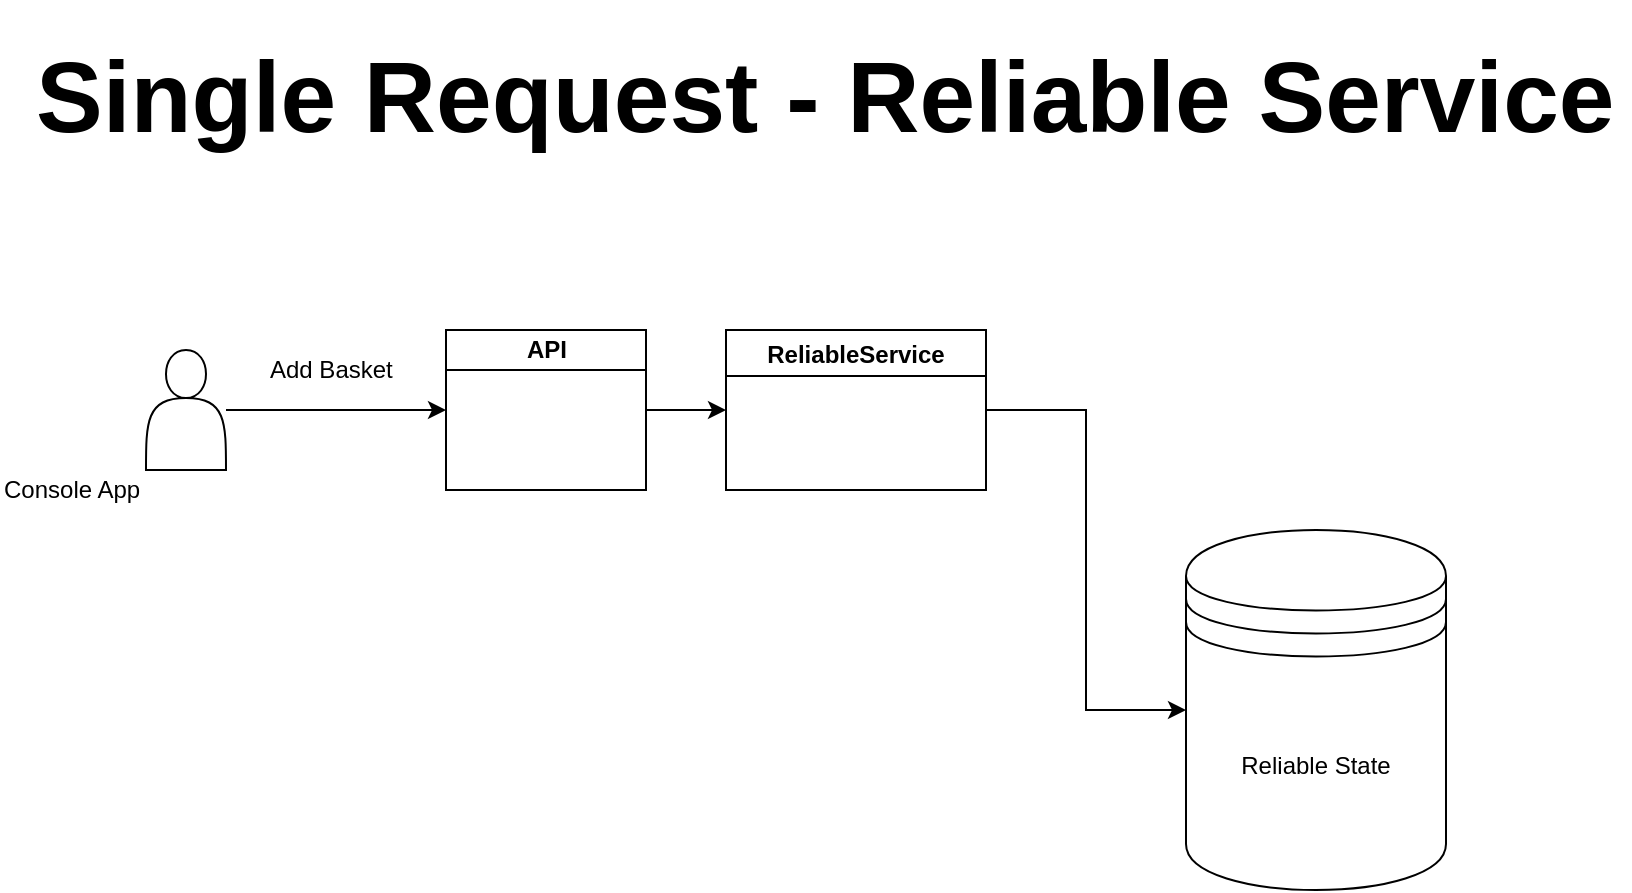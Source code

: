 <mxfile version="11.3.2" type="github" pages="4"><diagram id="G6a9ilKmkoQwKpb6aGjt" name="Single Request"><mxGraphModel dx="1172" dy="750" grid="0" gridSize="10" guides="1" tooltips="1" connect="1" arrows="1" fold="1" page="1" pageScale="1" pageWidth="850" pageHeight="1100" math="0" shadow="0"><root><mxCell id="0"/><mxCell id="1" parent="0"/><mxCell id="TdkmRYV6I-gHoCIAeDv2-5" value="" style="edgeStyle=orthogonalEdgeStyle;rounded=0;orthogonalLoop=1;jettySize=auto;html=1;" parent="1" source="TdkmRYV6I-gHoCIAeDv2-1" target="TdkmRYV6I-gHoCIAeDv2-4" edge="1"><mxGeometry relative="1" as="geometry"/></mxCell><mxCell id="TdkmRYV6I-gHoCIAeDv2-1" value="" style="shape=actor;whiteSpace=wrap;html=1;" parent="1" vertex="1"><mxGeometry x="100" y="200" width="40" height="60" as="geometry"/></mxCell><mxCell id="TdkmRYV6I-gHoCIAeDv2-9" value="" style="edgeStyle=orthogonalEdgeStyle;rounded=0;orthogonalLoop=1;jettySize=auto;html=1;" parent="1" source="TdkmRYV6I-gHoCIAeDv2-4" target="TdkmRYV6I-gHoCIAeDv2-6" edge="1"><mxGeometry relative="1" as="geometry"/></mxCell><mxCell id="TdkmRYV6I-gHoCIAeDv2-4" value="API" style="swimlane;html=1;startSize=20;horizontal=1;containerType=tree;" parent="1" vertex="1"><mxGeometry x="250" y="190" width="100" height="80" as="geometry"/></mxCell><mxCell id="TdkmRYV6I-gHoCIAeDv2-11" value="" style="edgeStyle=orthogonalEdgeStyle;rounded=0;orthogonalLoop=1;jettySize=auto;html=1;entryX=0;entryY=0.5;entryDx=0;entryDy=0;" parent="1" source="TdkmRYV6I-gHoCIAeDv2-6" target="TdkmRYV6I-gHoCIAeDv2-7" edge="1"><mxGeometry relative="1" as="geometry"><mxPoint x="600" y="230" as="targetPoint"/></mxGeometry></mxCell><mxCell id="TdkmRYV6I-gHoCIAeDv2-6" value="ReliableService" style="swimlane;" parent="1" vertex="1"><mxGeometry x="390" y="190" width="130" height="80" as="geometry"><mxRectangle x="390" y="190" width="120" height="23" as="alternateBounds"/></mxGeometry></mxCell><mxCell id="TdkmRYV6I-gHoCIAeDv2-7" value="Reliable State" style="shape=datastore;whiteSpace=wrap;html=1;" parent="1" vertex="1"><mxGeometry x="620" y="290" width="130" height="180" as="geometry"/></mxCell><mxCell id="TdkmRYV6I-gHoCIAeDv2-8" value="Add Basket" style="text;html=1;resizable=0;points=[];autosize=1;align=left;verticalAlign=top;spacingTop=-4;" parent="1" vertex="1"><mxGeometry x="160" y="200" width="80" height="20" as="geometry"/></mxCell><mxCell id="TdkmRYV6I-gHoCIAeDv2-12" value="&lt;h1&gt;&lt;font style=&quot;font-size: 50px&quot;&gt;Single Request - Reliable Service&lt;/font&gt;&lt;/h1&gt;" style="text;html=1;resizable=0;points=[];autosize=1;align=left;verticalAlign=top;spacingTop=-4;" parent="1" vertex="1"><mxGeometry x="43" y="25" width="799" height="56" as="geometry"/></mxCell><mxCell id="iQblEKAgRXzayoOr2gXg-1" value="Console App&lt;br&gt;" style="text;html=1;resizable=0;points=[];autosize=1;align=left;verticalAlign=top;spacingTop=-4;" vertex="1" parent="1"><mxGeometry x="27" y="260" width="78" height="14" as="geometry"/></mxCell></root></mxGraphModel></diagram><diagram id="aPWwY4bxlxtUTQc5fEKM" name="Multiple Requests"><mxGraphModel dx="1172" dy="750" grid="0" gridSize="10" guides="1" tooltips="1" connect="1" arrows="1" fold="1" page="1" pageScale="1" pageWidth="850" pageHeight="1100" math="0" shadow="0"><root><mxCell id="FD53gNKf-kYzUrSamH5m-0"/><mxCell id="FD53gNKf-kYzUrSamH5m-1" parent="FD53gNKf-kYzUrSamH5m-0"/><mxCell id="IP4V4_A87AVVAZPbpwVq-0" value="" style="edgeStyle=orthogonalEdgeStyle;rounded=0;orthogonalLoop=1;jettySize=auto;html=1;" edge="1" parent="FD53gNKf-kYzUrSamH5m-1" source="IP4V4_A87AVVAZPbpwVq-1" target="IP4V4_A87AVVAZPbpwVq-3"><mxGeometry relative="1" as="geometry"/></mxCell><mxCell id="IP4V4_A87AVVAZPbpwVq-1" value="" style="shape=actor;whiteSpace=wrap;html=1;" vertex="1" parent="FD53gNKf-kYzUrSamH5m-1"><mxGeometry x="100" y="200" width="40" height="60" as="geometry"/></mxCell><mxCell id="IP4V4_A87AVVAZPbpwVq-2" value="" style="edgeStyle=orthogonalEdgeStyle;rounded=0;orthogonalLoop=1;jettySize=auto;html=1;" edge="1" parent="FD53gNKf-kYzUrSamH5m-1" source="IP4V4_A87AVVAZPbpwVq-3" target="IP4V4_A87AVVAZPbpwVq-5"><mxGeometry relative="1" as="geometry"/></mxCell><mxCell id="IP4V4_A87AVVAZPbpwVq-3" value="API" style="swimlane;html=1;startSize=20;horizontal=1;containerType=tree;" vertex="1" parent="FD53gNKf-kYzUrSamH5m-1"><mxGeometry x="250" y="190" width="100" height="80" as="geometry"/></mxCell><mxCell id="IP4V4_A87AVVAZPbpwVq-4" value="" style="edgeStyle=orthogonalEdgeStyle;rounded=0;orthogonalLoop=1;jettySize=auto;html=1;entryX=0;entryY=0.5;entryDx=0;entryDy=0;" edge="1" parent="FD53gNKf-kYzUrSamH5m-1" source="IP4V4_A87AVVAZPbpwVq-5" target="IP4V4_A87AVVAZPbpwVq-6"><mxGeometry relative="1" as="geometry"><mxPoint x="600" y="230" as="targetPoint"/></mxGeometry></mxCell><mxCell id="IP4V4_A87AVVAZPbpwVq-5" value="ReliableService" style="swimlane;" vertex="1" parent="FD53gNKf-kYzUrSamH5m-1"><mxGeometry x="390" y="190" width="130" height="80" as="geometry"><mxRectangle x="390" y="190" width="120" height="23" as="alternateBounds"/></mxGeometry></mxCell><mxCell id="IP4V4_A87AVVAZPbpwVq-6" value="Reliable State&lt;br&gt;&lt;br&gt;Basket id 5&lt;br&gt;&lt;br&gt;Basket id 19&lt;br&gt;&lt;br&gt;Basket id 99" style="shape=datastore;whiteSpace=wrap;html=1;" vertex="1" parent="FD53gNKf-kYzUrSamH5m-1"><mxGeometry x="620" y="240" width="130" height="180" as="geometry"/></mxCell><mxCell id="IP4V4_A87AVVAZPbpwVq-7" value="Add Basket" style="text;html=1;resizable=0;points=[];autosize=1;align=left;verticalAlign=top;spacingTop=-4;" vertex="1" parent="FD53gNKf-kYzUrSamH5m-1"><mxGeometry x="160" y="200" width="80" height="20" as="geometry"/></mxCell><mxCell id="IP4V4_A87AVVAZPbpwVq-8" value="&lt;h1&gt;&lt;font style=&quot;font-size: 40px&quot;&gt;Multiple Requests - Reliable Service&lt;/font&gt;&lt;/h1&gt;" style="text;html=1;resizable=0;points=[];autosize=1;align=left;verticalAlign=top;spacingTop=-4;" vertex="1" parent="FD53gNKf-kYzUrSamH5m-1"><mxGeometry x="20" y="25" width="700" height="50" as="geometry"/></mxCell><mxCell id="IP4V4_A87AVVAZPbpwVq-21" value="" style="edgeStyle=orthogonalEdgeStyle;rounded=0;orthogonalLoop=1;jettySize=auto;html=1;" edge="1" parent="FD53gNKf-kYzUrSamH5m-1" source="IP4V4_A87AVVAZPbpwVq-22" target="IP4V4_A87AVVAZPbpwVq-24"><mxGeometry relative="1" as="geometry"/></mxCell><mxCell id="IP4V4_A87AVVAZPbpwVq-22" value="" style="shape=actor;whiteSpace=wrap;html=1;" vertex="1" parent="FD53gNKf-kYzUrSamH5m-1"><mxGeometry x="100" y="300" width="40" height="60" as="geometry"/></mxCell><mxCell id="IP4V4_A87AVVAZPbpwVq-23" value="" style="edgeStyle=orthogonalEdgeStyle;rounded=0;orthogonalLoop=1;jettySize=auto;html=1;" edge="1" parent="FD53gNKf-kYzUrSamH5m-1" source="IP4V4_A87AVVAZPbpwVq-24" target="IP4V4_A87AVVAZPbpwVq-25"><mxGeometry relative="1" as="geometry"/></mxCell><mxCell id="IP4V4_A87AVVAZPbpwVq-24" value="API" style="swimlane;html=1;startSize=20;horizontal=1;containerType=tree;" vertex="1" parent="FD53gNKf-kYzUrSamH5m-1"><mxGeometry x="250" y="290" width="100" height="80" as="geometry"/></mxCell><mxCell id="IP4V4_A87AVVAZPbpwVq-33" style="edgeStyle=orthogonalEdgeStyle;rounded=0;orthogonalLoop=1;jettySize=auto;html=1;exitX=1;exitY=0.5;exitDx=0;exitDy=0;entryX=0;entryY=0.5;entryDx=0;entryDy=0;" edge="1" parent="FD53gNKf-kYzUrSamH5m-1" source="IP4V4_A87AVVAZPbpwVq-25" target="IP4V4_A87AVVAZPbpwVq-6"><mxGeometry relative="1" as="geometry"/></mxCell><mxCell id="IP4V4_A87AVVAZPbpwVq-25" value="ReliableService" style="swimlane;" vertex="1" parent="FD53gNKf-kYzUrSamH5m-1"><mxGeometry x="390" y="290" width="130" height="80" as="geometry"><mxRectangle x="390" y="190" width="120" height="23" as="alternateBounds"/></mxGeometry></mxCell><mxCell id="IP4V4_A87AVVAZPbpwVq-26" value="Add Basket" style="text;html=1;resizable=0;points=[];autosize=1;align=left;verticalAlign=top;spacingTop=-4;" vertex="1" parent="FD53gNKf-kYzUrSamH5m-1"><mxGeometry x="160" y="300" width="80" height="20" as="geometry"/></mxCell><mxCell id="IP4V4_A87AVVAZPbpwVq-27" value="" style="edgeStyle=orthogonalEdgeStyle;rounded=0;orthogonalLoop=1;jettySize=auto;html=1;" edge="1" parent="FD53gNKf-kYzUrSamH5m-1" source="IP4V4_A87AVVAZPbpwVq-28" target="IP4V4_A87AVVAZPbpwVq-30"><mxGeometry relative="1" as="geometry"/></mxCell><mxCell id="IP4V4_A87AVVAZPbpwVq-28" value="" style="shape=actor;whiteSpace=wrap;html=1;" vertex="1" parent="FD53gNKf-kYzUrSamH5m-1"><mxGeometry x="100" y="410" width="40" height="60" as="geometry"/></mxCell><mxCell id="IP4V4_A87AVVAZPbpwVq-29" value="" style="edgeStyle=orthogonalEdgeStyle;rounded=0;orthogonalLoop=1;jettySize=auto;html=1;" edge="1" parent="FD53gNKf-kYzUrSamH5m-1" source="IP4V4_A87AVVAZPbpwVq-30" target="IP4V4_A87AVVAZPbpwVq-31"><mxGeometry relative="1" as="geometry"/></mxCell><mxCell id="IP4V4_A87AVVAZPbpwVq-30" value="API" style="swimlane;html=1;startSize=20;horizontal=1;containerType=tree;" vertex="1" parent="FD53gNKf-kYzUrSamH5m-1"><mxGeometry x="250" y="400" width="100" height="80" as="geometry"/></mxCell><mxCell id="IP4V4_A87AVVAZPbpwVq-34" style="edgeStyle=orthogonalEdgeStyle;rounded=0;orthogonalLoop=1;jettySize=auto;html=1;exitX=1;exitY=0.5;exitDx=0;exitDy=0;entryX=0;entryY=0.5;entryDx=0;entryDy=0;" edge="1" parent="FD53gNKf-kYzUrSamH5m-1" source="IP4V4_A87AVVAZPbpwVq-31" target="IP4V4_A87AVVAZPbpwVq-6"><mxGeometry relative="1" as="geometry"><mxPoint x="570" y="360" as="targetPoint"/></mxGeometry></mxCell><mxCell id="IP4V4_A87AVVAZPbpwVq-31" value="ReliableService" style="swimlane;" vertex="1" parent="FD53gNKf-kYzUrSamH5m-1"><mxGeometry x="390" y="400" width="130" height="80" as="geometry"><mxRectangle x="390" y="190" width="120" height="23" as="alternateBounds"/></mxGeometry></mxCell><mxCell id="IP4V4_A87AVVAZPbpwVq-32" value="Add Basket" style="text;html=1;resizable=0;points=[];autosize=1;align=left;verticalAlign=top;spacingTop=-4;" vertex="1" parent="FD53gNKf-kYzUrSamH5m-1"><mxGeometry x="160" y="410" width="80" height="20" as="geometry"/></mxCell></root></mxGraphModel></diagram><diagram id="GoCmKTHqcVlDbDeH4XWW" name="Single Actor Model"><mxGraphModel dx="1172" dy="750" grid="0" gridSize="10" guides="1" tooltips="1" connect="1" arrows="1" fold="1" page="1" pageScale="1" pageWidth="850" pageHeight="1100" math="0" shadow="0"><root><mxCell id="EYOgzKXhCfhPLLT6KRja-0"/><mxCell id="EYOgzKXhCfhPLLT6KRja-1" parent="EYOgzKXhCfhPLLT6KRja-0"/><mxCell id="bw5J9c0rwjWtbU3ytV8D-0" value="" style="edgeStyle=orthogonalEdgeStyle;rounded=0;orthogonalLoop=1;jettySize=auto;html=1;" edge="1" parent="EYOgzKXhCfhPLLT6KRja-1" source="bw5J9c0rwjWtbU3ytV8D-1" target="bw5J9c0rwjWtbU3ytV8D-3"><mxGeometry relative="1" as="geometry"/></mxCell><mxCell id="bw5J9c0rwjWtbU3ytV8D-1" value="" style="shape=actor;whiteSpace=wrap;html=1;" vertex="1" parent="EYOgzKXhCfhPLLT6KRja-1"><mxGeometry x="100" y="200" width="40" height="60" as="geometry"/></mxCell><mxCell id="bw5J9c0rwjWtbU3ytV8D-2" value="" style="edgeStyle=orthogonalEdgeStyle;rounded=0;orthogonalLoop=1;jettySize=auto;html=1;" edge="1" parent="EYOgzKXhCfhPLLT6KRja-1" source="bw5J9c0rwjWtbU3ytV8D-3" target="bw5J9c0rwjWtbU3ytV8D-5"><mxGeometry relative="1" as="geometry"/></mxCell><mxCell id="bw5J9c0rwjWtbU3ytV8D-3" value="API" style="swimlane;html=1;startSize=20;horizontal=1;containerType=tree;" vertex="1" parent="EYOgzKXhCfhPLLT6KRja-1"><mxGeometry x="250" y="190" width="100" height="80" as="geometry"/></mxCell><mxCell id="bw5J9c0rwjWtbU3ytV8D-4" value="" style="edgeStyle=orthogonalEdgeStyle;rounded=0;orthogonalLoop=1;jettySize=auto;html=1;entryX=0;entryY=0.5;entryDx=0;entryDy=0;" edge="1" parent="EYOgzKXhCfhPLLT6KRja-1" source="bw5J9c0rwjWtbU3ytV8D-5" target="bw5J9c0rwjWtbU3ytV8D-6"><mxGeometry relative="1" as="geometry"><mxPoint x="600" y="230" as="targetPoint"/></mxGeometry></mxCell><mxCell id="bw5J9c0rwjWtbU3ytV8D-5" value="Virtual Actor" style="swimlane;" vertex="1" parent="EYOgzKXhCfhPLLT6KRja-1"><mxGeometry x="390" y="190" width="130" height="80" as="geometry"><mxRectangle x="390" y="190" width="120" height="23" as="alternateBounds"/></mxGeometry></mxCell><mxCell id="bw5J9c0rwjWtbU3ytV8D-6" value="Actor State&lt;br&gt;&lt;br&gt;Basket id 5" style="shape=datastore;whiteSpace=wrap;html=1;" vertex="1" parent="EYOgzKXhCfhPLLT6KRja-1"><mxGeometry x="590" y="190" width="110" height="80" as="geometry"/></mxCell><mxCell id="bw5J9c0rwjWtbU3ytV8D-7" value="Add Basket" style="text;html=1;resizable=0;points=[];autosize=1;align=left;verticalAlign=top;spacingTop=-4;" vertex="1" parent="EYOgzKXhCfhPLLT6KRja-1"><mxGeometry x="160" y="200" width="80" height="20" as="geometry"/></mxCell><mxCell id="bw5J9c0rwjWtbU3ytV8D-8" value="&lt;h1&gt;&lt;font style=&quot;font-size: 50px&quot;&gt;Single Request - Actor Model&lt;/font&gt;&lt;/h1&gt;" style="text;html=1;resizable=0;points=[];autosize=1;align=left;verticalAlign=top;spacingTop=-4;" vertex="1" parent="EYOgzKXhCfhPLLT6KRja-1"><mxGeometry x="43" y="25" width="710" height="60" as="geometry"/></mxCell></root></mxGraphModel></diagram><diagram id="XkPiXetI8P5OJPo7XPQi" name="Multiple Actors"><mxGraphModel dx="1172" dy="750" grid="0" gridSize="10" guides="1" tooltips="1" connect="1" arrows="1" fold="1" page="1" pageScale="1" pageWidth="850" pageHeight="1100" math="0" shadow="0"><root><mxCell id="153xLus_ykTFO8DhyiFo-0"/><mxCell id="153xLus_ykTFO8DhyiFo-1" parent="153xLus_ykTFO8DhyiFo-0"/><mxCell id="153xLus_ykTFO8DhyiFo-2" value="" style="edgeStyle=orthogonalEdgeStyle;rounded=0;orthogonalLoop=1;jettySize=auto;html=1;" edge="1" parent="153xLus_ykTFO8DhyiFo-1" source="153xLus_ykTFO8DhyiFo-3" target="153xLus_ykTFO8DhyiFo-5"><mxGeometry relative="1" as="geometry"/></mxCell><mxCell id="153xLus_ykTFO8DhyiFo-3" value="" style="shape=actor;whiteSpace=wrap;html=1;" vertex="1" parent="153xLus_ykTFO8DhyiFo-1"><mxGeometry x="100" y="200" width="40" height="60" as="geometry"/></mxCell><mxCell id="153xLus_ykTFO8DhyiFo-4" value="" style="edgeStyle=orthogonalEdgeStyle;rounded=0;orthogonalLoop=1;jettySize=auto;html=1;" edge="1" parent="153xLus_ykTFO8DhyiFo-1" source="153xLus_ykTFO8DhyiFo-5" target="153xLus_ykTFO8DhyiFo-7"><mxGeometry relative="1" as="geometry"/></mxCell><mxCell id="153xLus_ykTFO8DhyiFo-5" value="API" style="swimlane;html=1;startSize=20;horizontal=1;containerType=tree;" vertex="1" parent="153xLus_ykTFO8DhyiFo-1"><mxGeometry x="250" y="190" width="100" height="80" as="geometry"/></mxCell><mxCell id="153xLus_ykTFO8DhyiFo-6" value="" style="edgeStyle=orthogonalEdgeStyle;rounded=0;orthogonalLoop=1;jettySize=auto;html=1;entryX=0;entryY=0.5;entryDx=0;entryDy=0;" edge="1" parent="153xLus_ykTFO8DhyiFo-1" source="153xLus_ykTFO8DhyiFo-7" target="153xLus_ykTFO8DhyiFo-8"><mxGeometry relative="1" as="geometry"><mxPoint x="600" y="230" as="targetPoint"/></mxGeometry></mxCell><mxCell id="153xLus_ykTFO8DhyiFo-7" value="Virtual Actor(id:5)" style="swimlane;" vertex="1" parent="153xLus_ykTFO8DhyiFo-1"><mxGeometry x="390" y="190" width="130" height="80" as="geometry"><mxRectangle x="390" y="190" width="120" height="23" as="alternateBounds"/></mxGeometry></mxCell><mxCell id="153xLus_ykTFO8DhyiFo-8" value="Actor State&lt;br&gt;&lt;br&gt;Basket id 5" style="shape=datastore;whiteSpace=wrap;html=1;" vertex="1" parent="153xLus_ykTFO8DhyiFo-1"><mxGeometry x="590" y="190" width="110" height="80" as="geometry"/></mxCell><mxCell id="153xLus_ykTFO8DhyiFo-9" value="Add Basket" style="text;html=1;resizable=0;points=[];autosize=1;align=left;verticalAlign=top;spacingTop=-4;" vertex="1" parent="153xLus_ykTFO8DhyiFo-1"><mxGeometry x="160" y="200" width="80" height="20" as="geometry"/></mxCell><mxCell id="153xLus_ykTFO8DhyiFo-10" value="&lt;h1&gt;&lt;font style=&quot;font-size: 50px&quot;&gt;Multiple Requests - Actor Model&lt;/font&gt;&lt;/h1&gt;" style="text;html=1;resizable=0;points=[];autosize=1;align=left;verticalAlign=top;spacingTop=-4;" vertex="1" parent="153xLus_ykTFO8DhyiFo-1"><mxGeometry x="43" y="25" width="770" height="60" as="geometry"/></mxCell><mxCell id="153xLus_ykTFO8DhyiFo-11" value="" style="edgeStyle=orthogonalEdgeStyle;rounded=0;orthogonalLoop=1;jettySize=auto;html=1;" edge="1" parent="153xLus_ykTFO8DhyiFo-1" source="153xLus_ykTFO8DhyiFo-12" target="153xLus_ykTFO8DhyiFo-14"><mxGeometry relative="1" as="geometry"/></mxCell><mxCell id="153xLus_ykTFO8DhyiFo-12" value="" style="shape=actor;whiteSpace=wrap;html=1;" vertex="1" parent="153xLus_ykTFO8DhyiFo-1"><mxGeometry x="100" y="310" width="40" height="60" as="geometry"/></mxCell><mxCell id="153xLus_ykTFO8DhyiFo-13" value="" style="edgeStyle=orthogonalEdgeStyle;rounded=0;orthogonalLoop=1;jettySize=auto;html=1;" edge="1" parent="153xLus_ykTFO8DhyiFo-1" source="153xLus_ykTFO8DhyiFo-14" target="153xLus_ykTFO8DhyiFo-16"><mxGeometry relative="1" as="geometry"/></mxCell><mxCell id="153xLus_ykTFO8DhyiFo-14" value="API" style="swimlane;html=1;startSize=20;horizontal=1;containerType=tree;" vertex="1" parent="153xLus_ykTFO8DhyiFo-1"><mxGeometry x="250" y="300" width="100" height="80" as="geometry"/></mxCell><mxCell id="153xLus_ykTFO8DhyiFo-15" value="" style="edgeStyle=orthogonalEdgeStyle;rounded=0;orthogonalLoop=1;jettySize=auto;html=1;entryX=0;entryY=0.5;entryDx=0;entryDy=0;" edge="1" parent="153xLus_ykTFO8DhyiFo-1" source="153xLus_ykTFO8DhyiFo-16" target="153xLus_ykTFO8DhyiFo-17"><mxGeometry relative="1" as="geometry"><mxPoint x="600" y="340" as="targetPoint"/></mxGeometry></mxCell><mxCell id="153xLus_ykTFO8DhyiFo-16" value="Virtual Actor(id:17)" style="swimlane;" vertex="1" parent="153xLus_ykTFO8DhyiFo-1"><mxGeometry x="390" y="300" width="130" height="80" as="geometry"><mxRectangle x="390" y="190" width="120" height="23" as="alternateBounds"/></mxGeometry></mxCell><mxCell id="153xLus_ykTFO8DhyiFo-17" value="Actor State&lt;br&gt;&lt;br&gt;Basket id 17" style="shape=datastore;whiteSpace=wrap;html=1;" vertex="1" parent="153xLus_ykTFO8DhyiFo-1"><mxGeometry x="590" y="300" width="110" height="80" as="geometry"/></mxCell><mxCell id="153xLus_ykTFO8DhyiFo-18" value="Add Basket" style="text;html=1;resizable=0;points=[];autosize=1;align=left;verticalAlign=top;spacingTop=-4;" vertex="1" parent="153xLus_ykTFO8DhyiFo-1"><mxGeometry x="160" y="310" width="80" height="20" as="geometry"/></mxCell><mxCell id="153xLus_ykTFO8DhyiFo-19" value="" style="edgeStyle=orthogonalEdgeStyle;rounded=0;orthogonalLoop=1;jettySize=auto;html=1;" edge="1" parent="153xLus_ykTFO8DhyiFo-1" source="153xLus_ykTFO8DhyiFo-20" target="153xLus_ykTFO8DhyiFo-22"><mxGeometry relative="1" as="geometry"/></mxCell><mxCell id="153xLus_ykTFO8DhyiFo-20" value="" style="shape=actor;whiteSpace=wrap;html=1;" vertex="1" parent="153xLus_ykTFO8DhyiFo-1"><mxGeometry x="100" y="430" width="40" height="60" as="geometry"/></mxCell><mxCell id="153xLus_ykTFO8DhyiFo-21" value="" style="edgeStyle=orthogonalEdgeStyle;rounded=0;orthogonalLoop=1;jettySize=auto;html=1;" edge="1" parent="153xLus_ykTFO8DhyiFo-1" source="153xLus_ykTFO8DhyiFo-22" target="153xLus_ykTFO8DhyiFo-24"><mxGeometry relative="1" as="geometry"/></mxCell><mxCell id="153xLus_ykTFO8DhyiFo-22" value="API" style="swimlane;html=1;startSize=20;horizontal=1;containerType=tree;" vertex="1" parent="153xLus_ykTFO8DhyiFo-1"><mxGeometry x="250" y="420" width="100" height="80" as="geometry"/></mxCell><mxCell id="153xLus_ykTFO8DhyiFo-23" value="" style="edgeStyle=orthogonalEdgeStyle;rounded=0;orthogonalLoop=1;jettySize=auto;html=1;entryX=0;entryY=0.5;entryDx=0;entryDy=0;" edge="1" parent="153xLus_ykTFO8DhyiFo-1" source="153xLus_ykTFO8DhyiFo-24" target="153xLus_ykTFO8DhyiFo-25"><mxGeometry relative="1" as="geometry"><mxPoint x="600" y="460" as="targetPoint"/></mxGeometry></mxCell><mxCell id="153xLus_ykTFO8DhyiFo-24" value="Virtual Actor(id:99)" style="swimlane;" vertex="1" parent="153xLus_ykTFO8DhyiFo-1"><mxGeometry x="390" y="420" width="130" height="80" as="geometry"><mxRectangle x="390" y="190" width="120" height="23" as="alternateBounds"/></mxGeometry></mxCell><mxCell id="153xLus_ykTFO8DhyiFo-25" value="Actor State&lt;br&gt;&lt;br&gt;Basket id 99" style="shape=datastore;whiteSpace=wrap;html=1;" vertex="1" parent="153xLus_ykTFO8DhyiFo-1"><mxGeometry x="590" y="420" width="110" height="80" as="geometry"/></mxCell><mxCell id="153xLus_ykTFO8DhyiFo-26" value="Add Basket" style="text;html=1;resizable=0;points=[];autosize=1;align=left;verticalAlign=top;spacingTop=-4;" vertex="1" parent="153xLus_ykTFO8DhyiFo-1"><mxGeometry x="160" y="430" width="80" height="20" as="geometry"/></mxCell></root></mxGraphModel></diagram></mxfile>